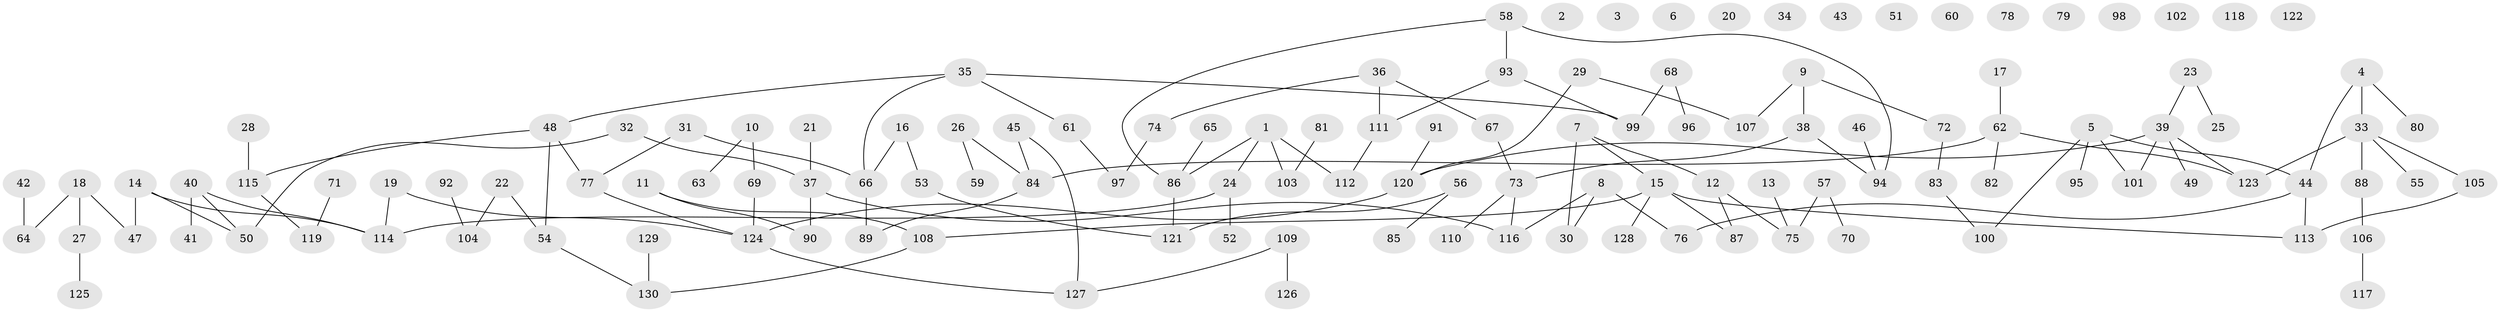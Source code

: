 // Generated by graph-tools (version 1.1) at 2025/40/03/09/25 04:40:41]
// undirected, 130 vertices, 134 edges
graph export_dot {
graph [start="1"]
  node [color=gray90,style=filled];
  1;
  2;
  3;
  4;
  5;
  6;
  7;
  8;
  9;
  10;
  11;
  12;
  13;
  14;
  15;
  16;
  17;
  18;
  19;
  20;
  21;
  22;
  23;
  24;
  25;
  26;
  27;
  28;
  29;
  30;
  31;
  32;
  33;
  34;
  35;
  36;
  37;
  38;
  39;
  40;
  41;
  42;
  43;
  44;
  45;
  46;
  47;
  48;
  49;
  50;
  51;
  52;
  53;
  54;
  55;
  56;
  57;
  58;
  59;
  60;
  61;
  62;
  63;
  64;
  65;
  66;
  67;
  68;
  69;
  70;
  71;
  72;
  73;
  74;
  75;
  76;
  77;
  78;
  79;
  80;
  81;
  82;
  83;
  84;
  85;
  86;
  87;
  88;
  89;
  90;
  91;
  92;
  93;
  94;
  95;
  96;
  97;
  98;
  99;
  100;
  101;
  102;
  103;
  104;
  105;
  106;
  107;
  108;
  109;
  110;
  111;
  112;
  113;
  114;
  115;
  116;
  117;
  118;
  119;
  120;
  121;
  122;
  123;
  124;
  125;
  126;
  127;
  128;
  129;
  130;
  1 -- 24;
  1 -- 86;
  1 -- 103;
  1 -- 112;
  4 -- 33;
  4 -- 44;
  4 -- 80;
  5 -- 44;
  5 -- 95;
  5 -- 100;
  5 -- 101;
  7 -- 12;
  7 -- 15;
  7 -- 30;
  8 -- 30;
  8 -- 76;
  8 -- 116;
  9 -- 38;
  9 -- 72;
  9 -- 107;
  10 -- 63;
  10 -- 69;
  11 -- 90;
  11 -- 108;
  12 -- 75;
  12 -- 87;
  13 -- 75;
  14 -- 47;
  14 -- 50;
  14 -- 114;
  15 -- 87;
  15 -- 108;
  15 -- 113;
  15 -- 128;
  16 -- 53;
  16 -- 66;
  17 -- 62;
  18 -- 27;
  18 -- 47;
  18 -- 64;
  19 -- 114;
  19 -- 124;
  21 -- 37;
  22 -- 54;
  22 -- 104;
  23 -- 25;
  23 -- 39;
  24 -- 52;
  24 -- 114;
  26 -- 59;
  26 -- 84;
  27 -- 125;
  28 -- 115;
  29 -- 107;
  29 -- 120;
  31 -- 66;
  31 -- 77;
  32 -- 37;
  32 -- 50;
  33 -- 55;
  33 -- 88;
  33 -- 105;
  33 -- 123;
  35 -- 48;
  35 -- 61;
  35 -- 66;
  35 -- 99;
  36 -- 67;
  36 -- 74;
  36 -- 111;
  37 -- 90;
  37 -- 116;
  38 -- 73;
  38 -- 94;
  39 -- 49;
  39 -- 101;
  39 -- 120;
  39 -- 123;
  40 -- 41;
  40 -- 50;
  40 -- 114;
  42 -- 64;
  44 -- 76;
  44 -- 113;
  45 -- 84;
  45 -- 127;
  46 -- 94;
  48 -- 54;
  48 -- 77;
  48 -- 115;
  53 -- 121;
  54 -- 130;
  56 -- 85;
  56 -- 121;
  57 -- 70;
  57 -- 75;
  58 -- 86;
  58 -- 93;
  58 -- 94;
  61 -- 97;
  62 -- 82;
  62 -- 84;
  62 -- 123;
  65 -- 86;
  66 -- 89;
  67 -- 73;
  68 -- 96;
  68 -- 99;
  69 -- 124;
  71 -- 119;
  72 -- 83;
  73 -- 110;
  73 -- 116;
  74 -- 97;
  77 -- 124;
  81 -- 103;
  83 -- 100;
  84 -- 89;
  86 -- 121;
  88 -- 106;
  91 -- 120;
  92 -- 104;
  93 -- 99;
  93 -- 111;
  105 -- 113;
  106 -- 117;
  108 -- 130;
  109 -- 126;
  109 -- 127;
  111 -- 112;
  115 -- 119;
  120 -- 124;
  124 -- 127;
  129 -- 130;
}
